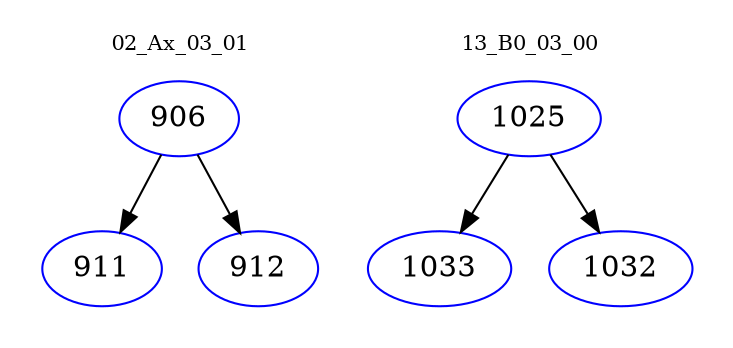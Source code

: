 digraph{
subgraph cluster_0 {
color = white
label = "02_Ax_03_01";
fontsize=10;
T0_906 [label="906", color="blue"]
T0_906 -> T0_911 [color="black"]
T0_911 [label="911", color="blue"]
T0_906 -> T0_912 [color="black"]
T0_912 [label="912", color="blue"]
}
subgraph cluster_1 {
color = white
label = "13_B0_03_00";
fontsize=10;
T1_1025 [label="1025", color="blue"]
T1_1025 -> T1_1033 [color="black"]
T1_1033 [label="1033", color="blue"]
T1_1025 -> T1_1032 [color="black"]
T1_1032 [label="1032", color="blue"]
}
}
